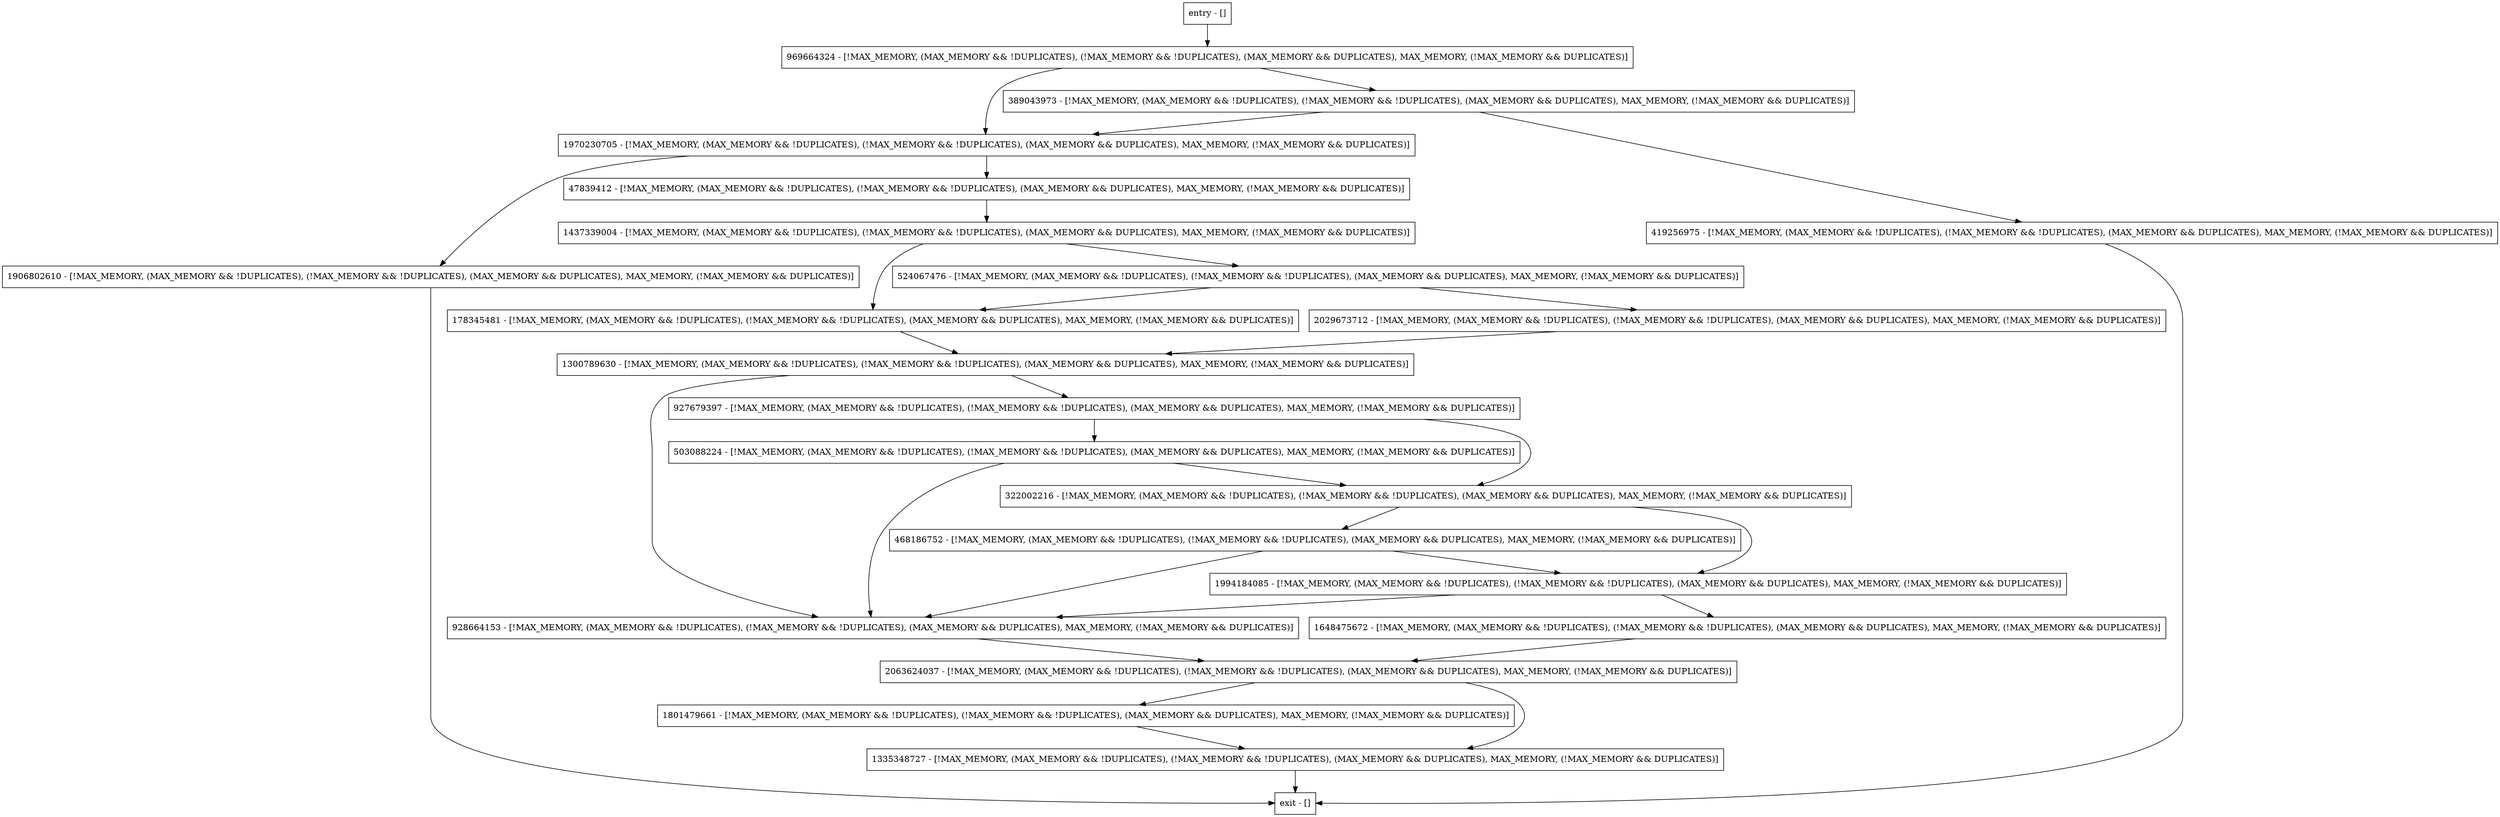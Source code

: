 digraph init {
node [shape=record];
1970230705 [label="1970230705 - [!MAX_MEMORY, (MAX_MEMORY && !DUPLICATES), (!MAX_MEMORY && !DUPLICATES), (MAX_MEMORY && DUPLICATES), MAX_MEMORY, (!MAX_MEMORY && DUPLICATES)]"];
322002216 [label="322002216 - [!MAX_MEMORY, (MAX_MEMORY && !DUPLICATES), (!MAX_MEMORY && !DUPLICATES), (MAX_MEMORY && DUPLICATES), MAX_MEMORY, (!MAX_MEMORY && DUPLICATES)]"];
927679397 [label="927679397 - [!MAX_MEMORY, (MAX_MEMORY && !DUPLICATES), (!MAX_MEMORY && !DUPLICATES), (MAX_MEMORY && DUPLICATES), MAX_MEMORY, (!MAX_MEMORY && DUPLICATES)]"];
1300789630 [label="1300789630 - [!MAX_MEMORY, (MAX_MEMORY && !DUPLICATES), (!MAX_MEMORY && !DUPLICATES), (MAX_MEMORY && DUPLICATES), MAX_MEMORY, (!MAX_MEMORY && DUPLICATES)]"];
2029673712 [label="2029673712 - [!MAX_MEMORY, (MAX_MEMORY && !DUPLICATES), (!MAX_MEMORY && !DUPLICATES), (MAX_MEMORY && DUPLICATES), MAX_MEMORY, (!MAX_MEMORY && DUPLICATES)]"];
503088224 [label="503088224 - [!MAX_MEMORY, (MAX_MEMORY && !DUPLICATES), (!MAX_MEMORY && !DUPLICATES), (MAX_MEMORY && DUPLICATES), MAX_MEMORY, (!MAX_MEMORY && DUPLICATES)]"];
969664324 [label="969664324 - [!MAX_MEMORY, (MAX_MEMORY && !DUPLICATES), (!MAX_MEMORY && !DUPLICATES), (MAX_MEMORY && DUPLICATES), MAX_MEMORY, (!MAX_MEMORY && DUPLICATES)]"];
1801479661 [label="1801479661 - [!MAX_MEMORY, (MAX_MEMORY && !DUPLICATES), (!MAX_MEMORY && !DUPLICATES), (MAX_MEMORY && DUPLICATES), MAX_MEMORY, (!MAX_MEMORY && DUPLICATES)]"];
entry [label="entry - []"];
exit [label="exit - []"];
928664153 [label="928664153 - [!MAX_MEMORY, (MAX_MEMORY && !DUPLICATES), (!MAX_MEMORY && !DUPLICATES), (MAX_MEMORY && DUPLICATES), MAX_MEMORY, (!MAX_MEMORY && DUPLICATES)]"];
468186752 [label="468186752 - [!MAX_MEMORY, (MAX_MEMORY && !DUPLICATES), (!MAX_MEMORY && !DUPLICATES), (MAX_MEMORY && DUPLICATES), MAX_MEMORY, (!MAX_MEMORY && DUPLICATES)]"];
47839412 [label="47839412 - [!MAX_MEMORY, (MAX_MEMORY && !DUPLICATES), (!MAX_MEMORY && !DUPLICATES), (MAX_MEMORY && DUPLICATES), MAX_MEMORY, (!MAX_MEMORY && DUPLICATES)]"];
1906802610 [label="1906802610 - [!MAX_MEMORY, (MAX_MEMORY && !DUPLICATES), (!MAX_MEMORY && !DUPLICATES), (MAX_MEMORY && DUPLICATES), MAX_MEMORY, (!MAX_MEMORY && DUPLICATES)]"];
178345481 [label="178345481 - [!MAX_MEMORY, (MAX_MEMORY && !DUPLICATES), (!MAX_MEMORY && !DUPLICATES), (MAX_MEMORY && DUPLICATES), MAX_MEMORY, (!MAX_MEMORY && DUPLICATES)]"];
419256975 [label="419256975 - [!MAX_MEMORY, (MAX_MEMORY && !DUPLICATES), (!MAX_MEMORY && !DUPLICATES), (MAX_MEMORY && DUPLICATES), MAX_MEMORY, (!MAX_MEMORY && DUPLICATES)]"];
1437339004 [label="1437339004 - [!MAX_MEMORY, (MAX_MEMORY && !DUPLICATES), (!MAX_MEMORY && !DUPLICATES), (MAX_MEMORY && DUPLICATES), MAX_MEMORY, (!MAX_MEMORY && DUPLICATES)]"];
524067476 [label="524067476 - [!MAX_MEMORY, (MAX_MEMORY && !DUPLICATES), (!MAX_MEMORY && !DUPLICATES), (MAX_MEMORY && DUPLICATES), MAX_MEMORY, (!MAX_MEMORY && DUPLICATES)]"];
1648475672 [label="1648475672 - [!MAX_MEMORY, (MAX_MEMORY && !DUPLICATES), (!MAX_MEMORY && !DUPLICATES), (MAX_MEMORY && DUPLICATES), MAX_MEMORY, (!MAX_MEMORY && DUPLICATES)]"];
1335348727 [label="1335348727 - [!MAX_MEMORY, (MAX_MEMORY && !DUPLICATES), (!MAX_MEMORY && !DUPLICATES), (MAX_MEMORY && DUPLICATES), MAX_MEMORY, (!MAX_MEMORY && DUPLICATES)]"];
389043973 [label="389043973 - [!MAX_MEMORY, (MAX_MEMORY && !DUPLICATES), (!MAX_MEMORY && !DUPLICATES), (MAX_MEMORY && DUPLICATES), MAX_MEMORY, (!MAX_MEMORY && DUPLICATES)]"];
1994184085 [label="1994184085 - [!MAX_MEMORY, (MAX_MEMORY && !DUPLICATES), (!MAX_MEMORY && !DUPLICATES), (MAX_MEMORY && DUPLICATES), MAX_MEMORY, (!MAX_MEMORY && DUPLICATES)]"];
2063624037 [label="2063624037 - [!MAX_MEMORY, (MAX_MEMORY && !DUPLICATES), (!MAX_MEMORY && !DUPLICATES), (MAX_MEMORY && DUPLICATES), MAX_MEMORY, (!MAX_MEMORY && DUPLICATES)]"];
entry;
exit;
1970230705 -> 47839412;
1970230705 -> 1906802610;
322002216 -> 468186752;
322002216 -> 1994184085;
927679397 -> 322002216;
927679397 -> 503088224;
1300789630 -> 928664153;
1300789630 -> 927679397;
2029673712 -> 1300789630;
503088224 -> 322002216;
503088224 -> 928664153;
969664324 -> 1970230705;
969664324 -> 389043973;
1801479661 -> 1335348727;
entry -> 969664324;
928664153 -> 2063624037;
468186752 -> 928664153;
468186752 -> 1994184085;
47839412 -> 1437339004;
1906802610 -> exit;
178345481 -> 1300789630;
419256975 -> exit;
1437339004 -> 178345481;
1437339004 -> 524067476;
524067476 -> 2029673712;
524067476 -> 178345481;
1648475672 -> 2063624037;
1335348727 -> exit;
389043973 -> 1970230705;
389043973 -> 419256975;
1994184085 -> 928664153;
1994184085 -> 1648475672;
2063624037 -> 1335348727;
2063624037 -> 1801479661;
}
